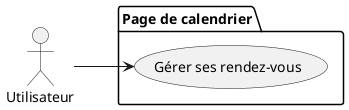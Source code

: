 @startuml
left to right direction
:Utilisateur: as User

package "Page de calendrier" {
    User --> (Gérer ses rendez-vous)
}
@enduml